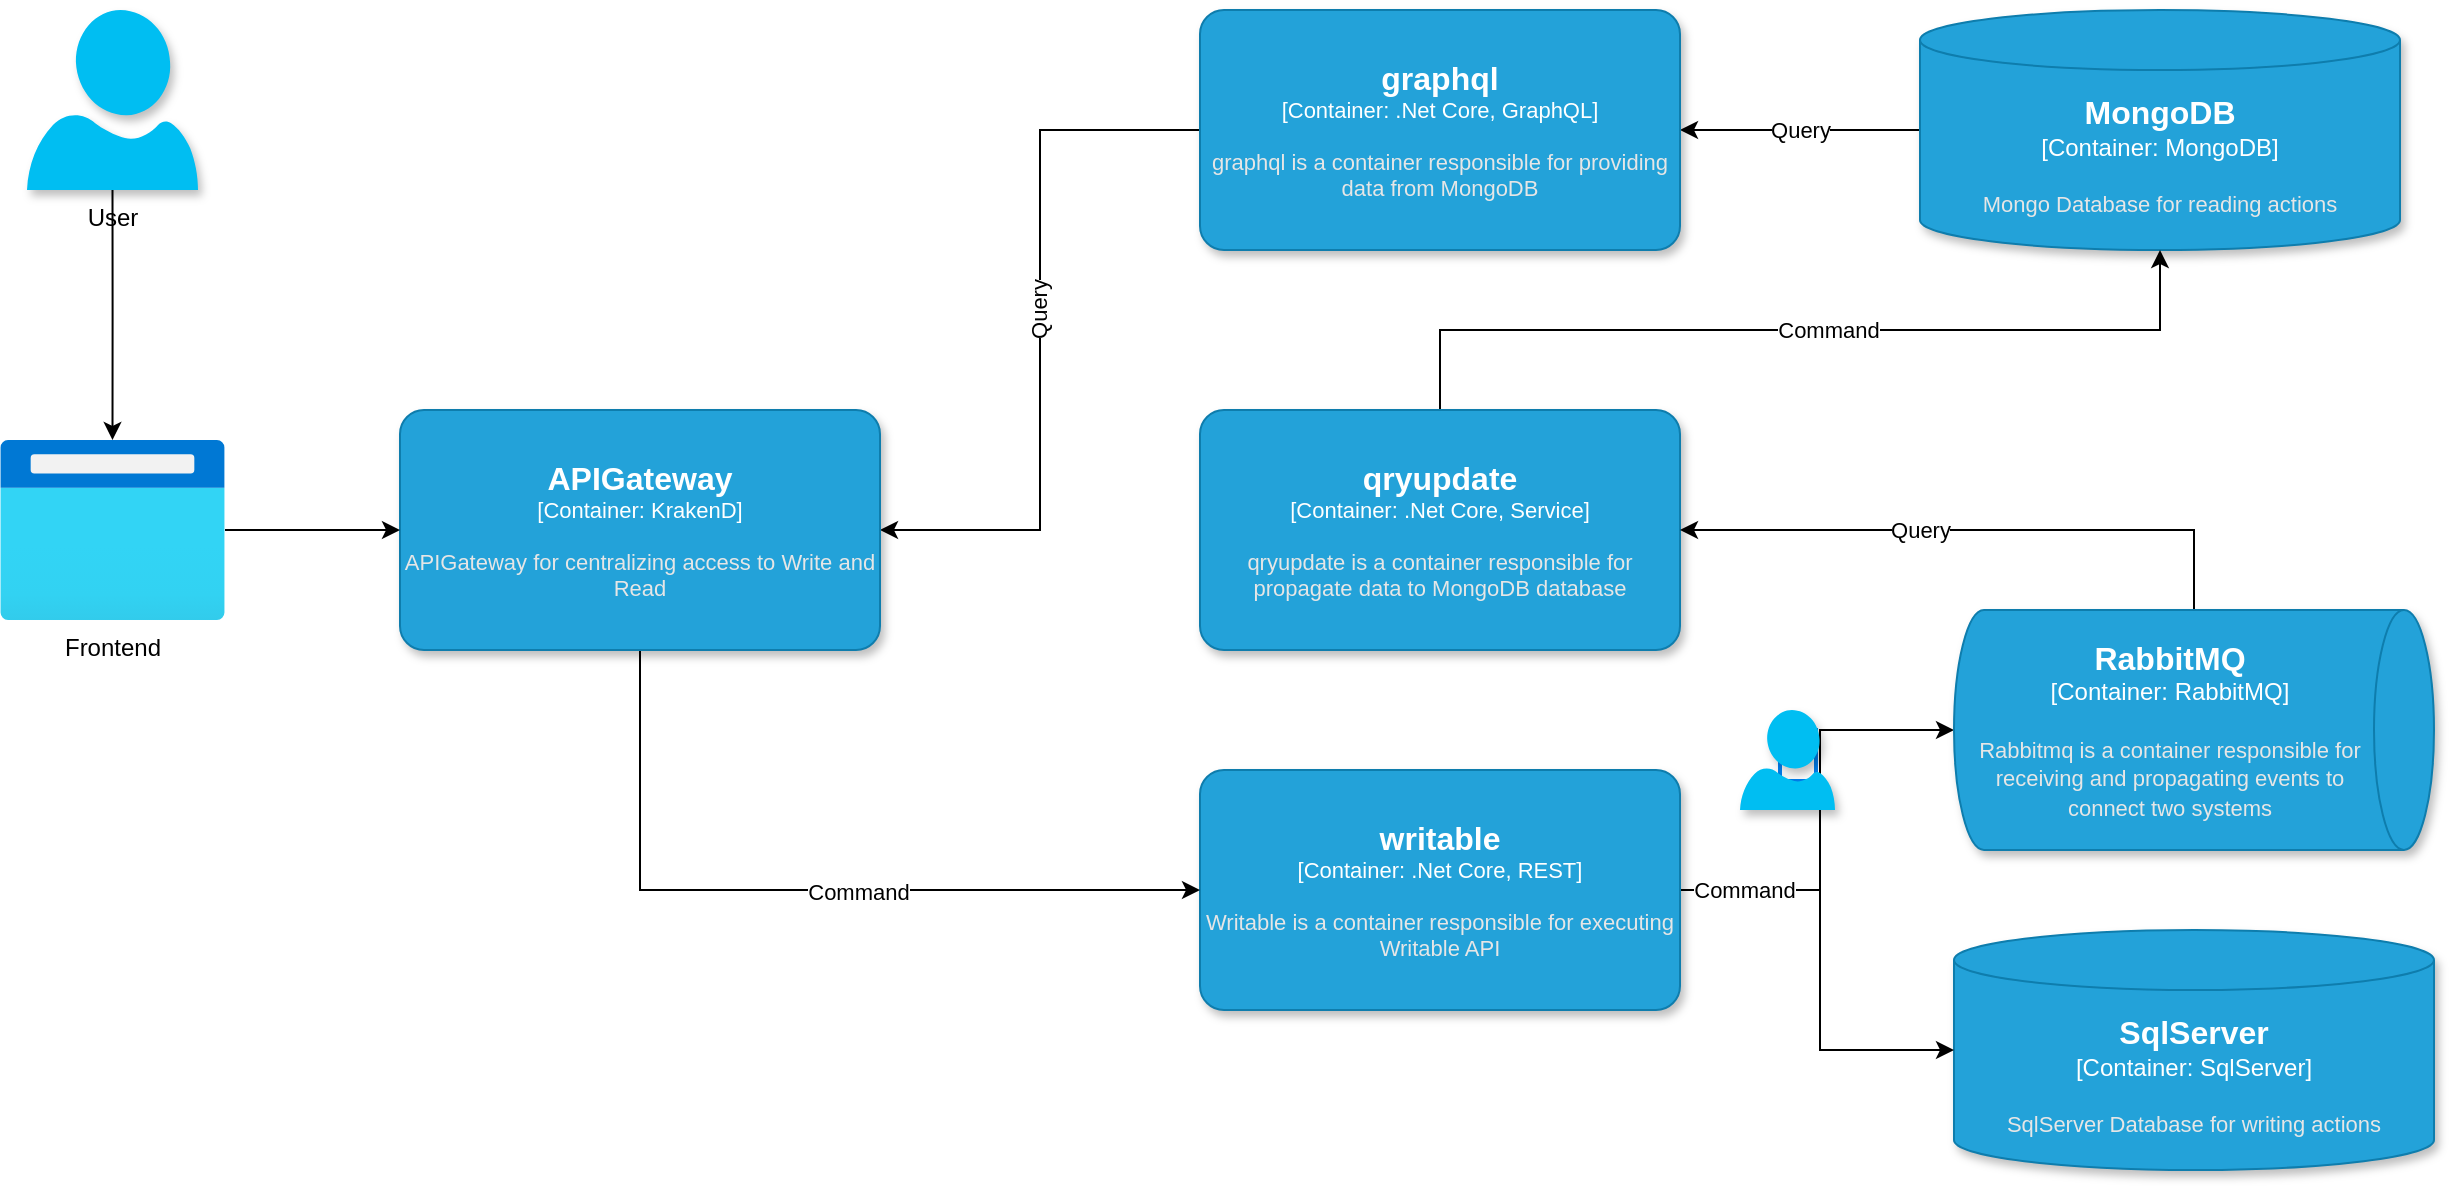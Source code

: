 <mxfile version="20.4.1" type="github">
  <diagram id="sAJ3kJgMDXo5LWI8DHIO" name="Página-1">
    <mxGraphModel dx="4890" dy="2154" grid="1" gridSize="10" guides="1" tooltips="1" connect="1" arrows="1" fold="1" page="1" pageScale="1" pageWidth="827" pageHeight="1169" math="0" shadow="0">
      <root>
        <mxCell id="0" />
        <mxCell id="1" parent="0" />
        <mxCell id="Xmk_KvLA6P009dYX5BMR-17" style="edgeStyle=orthogonalEdgeStyle;rounded=0;orthogonalLoop=1;jettySize=auto;html=1;entryX=1;entryY=0.5;entryDx=0;entryDy=0;entryPerimeter=0;" edge="1" parent="1" source="Xmk_KvLA6P009dYX5BMR-1" target="Xmk_KvLA6P009dYX5BMR-5">
          <mxGeometry relative="1" as="geometry">
            <mxPoint x="630" y="320" as="targetPoint" />
            <Array as="points">
              <mxPoint x="700" y="320" />
              <mxPoint x="700" y="320" />
            </Array>
          </mxGeometry>
        </mxCell>
        <mxCell id="Xmk_KvLA6P009dYX5BMR-18" value="Query" style="edgeLabel;html=1;align=center;verticalAlign=middle;resizable=0;points=[];" vertex="1" connectable="0" parent="Xmk_KvLA6P009dYX5BMR-17">
          <mxGeometry x="0.183" relative="1" as="geometry">
            <mxPoint x="11" as="offset" />
          </mxGeometry>
        </mxCell>
        <object placeholders="1" c4Type="MongoDB" c4Container="Container" c4Technology="MongoDB" c4Description="Mongo Database for reading actions" label="&lt;font style=&quot;font-size: 16px&quot;&gt;&lt;b&gt;%c4Type%&lt;/b&gt;&lt;/font&gt;&lt;div&gt;[%c4Container%:&amp;nbsp;%c4Technology%]&lt;/div&gt;&lt;br&gt;&lt;div&gt;&lt;font style=&quot;font-size: 11px&quot;&gt;&lt;font color=&quot;#E6E6E6&quot;&gt;%c4Description%&lt;/font&gt;&lt;/div&gt;" id="Xmk_KvLA6P009dYX5BMR-1">
          <mxCell style="shape=cylinder3;size=15;whiteSpace=wrap;html=1;boundedLbl=1;rounded=0;labelBackgroundColor=none;fillColor=#23A2D9;fontSize=12;fontColor=#ffffff;align=center;strokeColor=#0E7DAD;metaEdit=1;points=[[0.5,0,0],[1,0.25,0],[1,0.5,0],[1,0.75,0],[0.5,1,0],[0,0.75,0],[0,0.5,0],[0,0.25,0]];resizable=0;shadow=1;" vertex="1" parent="1">
            <mxGeometry x="760" y="260" width="240" height="120" as="geometry" />
          </mxCell>
        </object>
        <object placeholders="1" c4Type="SqlServer" c4Container="Container" c4Technology="SqlServer" c4Description="SqlServer Database for writing actions" label="&lt;font style=&quot;font-size: 16px&quot;&gt;&lt;b&gt;%c4Type%&lt;/b&gt;&lt;/font&gt;&lt;div&gt;[%c4Container%:&amp;nbsp;%c4Technology%]&lt;/div&gt;&lt;br&gt;&lt;div&gt;&lt;font style=&quot;font-size: 11px&quot;&gt;&lt;font color=&quot;#E6E6E6&quot;&gt;%c4Description%&lt;/font&gt;&lt;/div&gt;" id="Xmk_KvLA6P009dYX5BMR-2">
          <mxCell style="shape=cylinder3;size=15;whiteSpace=wrap;html=1;boundedLbl=1;rounded=0;labelBackgroundColor=none;fillColor=#23A2D9;fontSize=12;fontColor=#ffffff;align=center;strokeColor=#0E7DAD;metaEdit=1;points=[[0.5,0,0],[1,0.25,0],[1,0.5,0],[1,0.75,0],[0.5,1,0],[0,0.75,0],[0,0.5,0],[0,0.25,0]];resizable=0;shadow=1;" vertex="1" parent="1">
            <mxGeometry x="777" y="720" width="240" height="120" as="geometry" />
          </mxCell>
        </object>
        <mxCell id="Xmk_KvLA6P009dYX5BMR-15" style="edgeStyle=orthogonalEdgeStyle;rounded=0;orthogonalLoop=1;jettySize=auto;html=1;exitX=0.5;exitY=0;exitDx=0;exitDy=0;exitPerimeter=0;" edge="1" parent="1" source="Xmk_KvLA6P009dYX5BMR-3" target="Xmk_KvLA6P009dYX5BMR-1">
          <mxGeometry relative="1" as="geometry" />
        </mxCell>
        <mxCell id="Xmk_KvLA6P009dYX5BMR-16" value="Command" style="edgeLabel;html=1;align=center;verticalAlign=middle;resizable=0;points=[];" vertex="1" connectable="0" parent="Xmk_KvLA6P009dYX5BMR-15">
          <mxGeometry x="0.064" relative="1" as="geometry">
            <mxPoint as="offset" />
          </mxGeometry>
        </mxCell>
        <object placeholders="1" c4Name="qryupdate" c4Type="Container" c4Technology=".Net Core, Service" c4Description="qryupdate is a container responsible for propagate data to MongoDB database" label="&lt;font style=&quot;font-size: 16px&quot;&gt;&lt;b&gt;%c4Name%&lt;/b&gt;&lt;/font&gt;&lt;div&gt;[%c4Type%: %c4Technology%]&lt;/div&gt;&lt;br&gt;&lt;div&gt;&lt;font style=&quot;font-size: 11px&quot;&gt;&lt;font color=&quot;#E6E6E6&quot;&gt;%c4Description%&lt;/font&gt;&lt;/div&gt;" id="Xmk_KvLA6P009dYX5BMR-3">
          <mxCell style="rounded=1;whiteSpace=wrap;html=1;fontSize=11;labelBackgroundColor=none;fillColor=#23A2D9;fontColor=#ffffff;align=center;arcSize=10;strokeColor=#0E7DAD;metaEdit=1;resizable=0;points=[[0.25,0,0],[0.5,0,0],[0.75,0,0],[1,0.25,0],[1,0.5,0],[1,0.75,0],[0.75,1,0],[0.5,1,0],[0.25,1,0],[0,0.75,0],[0,0.5,0],[0,0.25,0]];shadow=1;" vertex="1" parent="1">
            <mxGeometry x="400" y="460" width="240" height="120" as="geometry" />
          </mxCell>
        </object>
        <mxCell id="Xmk_KvLA6P009dYX5BMR-7" style="edgeStyle=orthogonalEdgeStyle;rounded=0;orthogonalLoop=1;jettySize=auto;html=1;entryX=0;entryY=0.5;entryDx=0;entryDy=0;entryPerimeter=0;" edge="1" parent="1" source="Xmk_KvLA6P009dYX5BMR-4" target="Xmk_KvLA6P009dYX5BMR-2">
          <mxGeometry relative="1" as="geometry">
            <Array as="points">
              <mxPoint x="710" y="700" />
              <mxPoint x="710" y="780" />
            </Array>
          </mxGeometry>
        </mxCell>
        <mxCell id="Xmk_KvLA6P009dYX5BMR-9" style="edgeStyle=orthogonalEdgeStyle;rounded=0;orthogonalLoop=1;jettySize=auto;html=1;entryX=0.5;entryY=1;entryDx=0;entryDy=0;entryPerimeter=0;" edge="1" parent="1" source="Xmk_KvLA6P009dYX5BMR-4" target="Xmk_KvLA6P009dYX5BMR-13">
          <mxGeometry relative="1" as="geometry">
            <Array as="points">
              <mxPoint x="710" y="700" />
              <mxPoint x="710" y="620" />
              <mxPoint x="770" y="620" />
            </Array>
          </mxGeometry>
        </mxCell>
        <mxCell id="Xmk_KvLA6P009dYX5BMR-11" value="Command" style="edgeLabel;html=1;align=center;verticalAlign=middle;resizable=0;points=[];" vertex="1" connectable="0" parent="Xmk_KvLA6P009dYX5BMR-9">
          <mxGeometry x="-0.544" relative="1" as="geometry">
            <mxPoint x="-18" as="offset" />
          </mxGeometry>
        </mxCell>
        <object placeholders="1" c4Name="writable" c4Type="Container" c4Technology=".Net Core, REST" c4Description="Writable is a container responsible for executing Writable API" label="&lt;font style=&quot;font-size: 16px&quot;&gt;&lt;b&gt;%c4Name%&lt;/b&gt;&lt;/font&gt;&lt;div&gt;[%c4Type%: %c4Technology%]&lt;/div&gt;&lt;br&gt;&lt;div&gt;&lt;font style=&quot;font-size: 11px&quot;&gt;&lt;font color=&quot;#E6E6E6&quot;&gt;%c4Description%&lt;/font&gt;&lt;/div&gt;" id="Xmk_KvLA6P009dYX5BMR-4">
          <mxCell style="rounded=1;whiteSpace=wrap;html=1;fontSize=11;labelBackgroundColor=none;fillColor=#23A2D9;fontColor=#ffffff;align=center;arcSize=10;strokeColor=#0E7DAD;metaEdit=1;resizable=0;points=[[0.25,0,0],[0.5,0,0],[0.75,0,0],[1,0.25,0],[1,0.5,0],[1,0.75,0],[0.75,1,0],[0.5,1,0],[0.25,1,0],[0,0.75,0],[0,0.5,0],[0,0.25,0]];shadow=1;" vertex="1" parent="1">
            <mxGeometry x="400" y="640" width="240" height="120" as="geometry" />
          </mxCell>
        </object>
        <mxCell id="Xmk_KvLA6P009dYX5BMR-20" style="edgeStyle=orthogonalEdgeStyle;rounded=0;orthogonalLoop=1;jettySize=auto;html=1;entryX=1;entryY=0.5;entryDx=0;entryDy=0;entryPerimeter=0;" edge="1" parent="1" source="Xmk_KvLA6P009dYX5BMR-5" target="Xmk_KvLA6P009dYX5BMR-19">
          <mxGeometry relative="1" as="geometry" />
        </mxCell>
        <mxCell id="Xmk_KvLA6P009dYX5BMR-22" value="Query" style="edgeLabel;html=1;align=center;verticalAlign=middle;resizable=0;points=[];rotation=-90;" vertex="1" connectable="0" parent="Xmk_KvLA6P009dYX5BMR-20">
          <mxGeometry x="-0.056" y="-1" relative="1" as="geometry">
            <mxPoint as="offset" />
          </mxGeometry>
        </mxCell>
        <object placeholders="1" c4Name="graphql" c4Type="Container" c4Technology=".Net Core, GraphQL" c4Description="graphql is a container responsible for providing data from MongoDB" label="&lt;font style=&quot;font-size: 16px&quot;&gt;&lt;b&gt;%c4Name%&lt;/b&gt;&lt;/font&gt;&lt;div&gt;[%c4Type%: %c4Technology%]&lt;/div&gt;&lt;br&gt;&lt;div&gt;&lt;font style=&quot;font-size: 11px&quot;&gt;&lt;font color=&quot;#E6E6E6&quot;&gt;%c4Description%&lt;/font&gt;&lt;/div&gt;" id="Xmk_KvLA6P009dYX5BMR-5">
          <mxCell style="rounded=1;whiteSpace=wrap;html=1;fontSize=11;labelBackgroundColor=none;fillColor=#23A2D9;fontColor=#ffffff;align=center;arcSize=10;strokeColor=#0E7DAD;metaEdit=1;resizable=0;points=[[0.25,0,0],[0.5,0,0],[0.75,0,0],[1,0.25,0],[1,0.5,0],[1,0.75,0],[0.75,1,0],[0.5,1,0],[0.25,1,0],[0,0.75,0],[0,0.5,0],[0,0.25,0]];shadow=1;" vertex="1" parent="1">
            <mxGeometry x="400" y="260" width="240" height="120" as="geometry" />
          </mxCell>
        </object>
        <mxCell id="Xmk_KvLA6P009dYX5BMR-12" style="edgeStyle=orthogonalEdgeStyle;rounded=0;orthogonalLoop=1;jettySize=auto;html=1;entryX=1;entryY=0.5;entryDx=0;entryDy=0;entryPerimeter=0;exitX=0;exitY=0.5;exitDx=0;exitDy=0;exitPerimeter=0;" edge="1" parent="1" source="Xmk_KvLA6P009dYX5BMR-13" target="Xmk_KvLA6P009dYX5BMR-3">
          <mxGeometry relative="1" as="geometry" />
        </mxCell>
        <mxCell id="Xmk_KvLA6P009dYX5BMR-14" value="Query" style="edgeLabel;html=1;align=center;verticalAlign=middle;resizable=0;points=[];" vertex="1" connectable="0" parent="Xmk_KvLA6P009dYX5BMR-12">
          <mxGeometry x="0.347" relative="1" as="geometry">
            <mxPoint x="23" as="offset" />
          </mxGeometry>
        </mxCell>
        <object placeholders="1" c4Type="RabbitMQ" c4Container="Container" c4Technology="RabbitMQ" c4Description="Rabbitmq is a container responsible for receiving and propagating events to connect two systems" label="&lt;font style=&quot;font-size: 16px&quot;&gt;&lt;b&gt;%c4Type%&lt;/b&gt;&lt;/font&gt;&lt;div&gt;[%c4Container%:&amp;nbsp;%c4Technology%]&lt;/div&gt;&lt;br&gt;&lt;div&gt;&lt;font style=&quot;font-size: 11px&quot;&gt;&lt;font color=&quot;#E6E6E6&quot;&gt;%c4Description%&lt;/font&gt;&lt;/div&gt;" id="Xmk_KvLA6P009dYX5BMR-13">
          <mxCell style="shape=cylinder3;size=15;direction=south;whiteSpace=wrap;html=1;boundedLbl=1;rounded=0;labelBackgroundColor=none;fillColor=#23A2D9;fontSize=12;fontColor=#ffffff;align=center;strokeColor=#0E7DAD;metaEdit=1;points=[[0.5,0,0],[1,0.25,0],[1,0.5,0],[1,0.75,0],[0.5,1,0],[0,0.75,0],[0,0.5,0],[0,0.25,0]];resizable=0;shadow=1;" vertex="1" parent="1">
            <mxGeometry x="777" y="560" width="240" height="120" as="geometry" />
          </mxCell>
        </object>
        <mxCell id="Xmk_KvLA6P009dYX5BMR-21" style="edgeStyle=orthogonalEdgeStyle;rounded=0;orthogonalLoop=1;jettySize=auto;html=1;entryX=0;entryY=0.5;entryDx=0;entryDy=0;entryPerimeter=0;exitX=0.5;exitY=1;exitDx=0;exitDy=0;exitPerimeter=0;" edge="1" parent="1" source="Xmk_KvLA6P009dYX5BMR-19" target="Xmk_KvLA6P009dYX5BMR-4">
          <mxGeometry relative="1" as="geometry" />
        </mxCell>
        <mxCell id="Xmk_KvLA6P009dYX5BMR-23" value="Command" style="edgeLabel;html=1;align=center;verticalAlign=middle;resizable=0;points=[];" vertex="1" connectable="0" parent="Xmk_KvLA6P009dYX5BMR-21">
          <mxGeometry x="0.145" y="-1" relative="1" as="geometry">
            <mxPoint as="offset" />
          </mxGeometry>
        </mxCell>
        <object placeholders="1" c4Name="APIGateway" c4Type="Container" c4Technology="KrakenD" c4Description="APIGateway for centralizing access to Write and Read " label="&lt;font style=&quot;font-size: 16px&quot;&gt;&lt;b&gt;%c4Name%&lt;/b&gt;&lt;/font&gt;&lt;div&gt;[%c4Type%: %c4Technology%]&lt;/div&gt;&lt;br&gt;&lt;div&gt;&lt;font style=&quot;font-size: 11px&quot;&gt;&lt;font color=&quot;#E6E6E6&quot;&gt;%c4Description%&lt;/font&gt;&lt;/div&gt;" id="Xmk_KvLA6P009dYX5BMR-19">
          <mxCell style="rounded=1;whiteSpace=wrap;html=1;fontSize=11;labelBackgroundColor=none;fillColor=#23A2D9;fontColor=#ffffff;align=center;arcSize=10;strokeColor=#0E7DAD;metaEdit=1;resizable=0;points=[[0.25,0,0],[0.5,0,0],[0.75,0,0],[1,0.25,0],[1,0.5,0],[1,0.75,0],[0.75,1,0],[0.5,1,0],[0.25,1,0],[0,0.75,0],[0,0.5,0],[0,0.25,0]];shadow=1;" vertex="1" parent="1">
            <mxGeometry y="460" width="240" height="120" as="geometry" />
          </mxCell>
        </object>
        <mxCell id="Xmk_KvLA6P009dYX5BMR-25" style="edgeStyle=orthogonalEdgeStyle;rounded=0;orthogonalLoop=1;jettySize=auto;html=1;" edge="1" parent="1" source="Xmk_KvLA6P009dYX5BMR-24" target="Xmk_KvLA6P009dYX5BMR-19">
          <mxGeometry relative="1" as="geometry" />
        </mxCell>
        <mxCell id="Xmk_KvLA6P009dYX5BMR-24" value="Frontend" style="aspect=fixed;html=1;points=[];align=center;image;fontSize=12;image=img/lib/azure2/general/Browser.svg;sketch=0;" vertex="1" parent="1">
          <mxGeometry x="-200" y="475" width="112.5" height="90" as="geometry" />
        </mxCell>
        <mxCell id="Xmk_KvLA6P009dYX5BMR-26" value="" style="html=1;verticalLabelPosition=bottom;align=center;labelBackgroundColor=#ffffff;verticalAlign=top;strokeWidth=2;strokeColor=#0080F0;shadow=0;dashed=0;shape=mxgraph.ios7.icons.smartphone;" vertex="1" parent="1">
          <mxGeometry x="690" y="620" width="18" height="30" as="geometry" />
        </mxCell>
        <mxCell id="Xmk_KvLA6P009dYX5BMR-30" style="edgeStyle=orthogonalEdgeStyle;rounded=0;orthogonalLoop=1;jettySize=auto;html=1;exitX=0.5;exitY=1;exitDx=0;exitDy=0;exitPerimeter=0;" edge="1" parent="1" source="Xmk_KvLA6P009dYX5BMR-34" target="Xmk_KvLA6P009dYX5BMR-24">
          <mxGeometry relative="1" as="geometry">
            <mxPoint x="-143.667" y="630.0" as="sourcePoint" />
          </mxGeometry>
        </mxCell>
        <mxCell id="Xmk_KvLA6P009dYX5BMR-33" value="" style="verticalLabelPosition=bottom;html=1;verticalAlign=top;align=center;strokeColor=none;fillColor=#00BEF2;shape=mxgraph.azure.user;shadow=1;sketch=0;" vertex="1" parent="1">
          <mxGeometry x="670" y="610" width="47.5" height="50" as="geometry" />
        </mxCell>
        <mxCell id="Xmk_KvLA6P009dYX5BMR-34" value="User" style="verticalLabelPosition=bottom;html=1;verticalAlign=top;align=center;strokeColor=none;fillColor=#00BEF2;shape=mxgraph.azure.user;shadow=1;sketch=0;" vertex="1" parent="1">
          <mxGeometry x="-186.5" y="260" width="85.5" height="90" as="geometry" />
        </mxCell>
      </root>
    </mxGraphModel>
  </diagram>
</mxfile>
